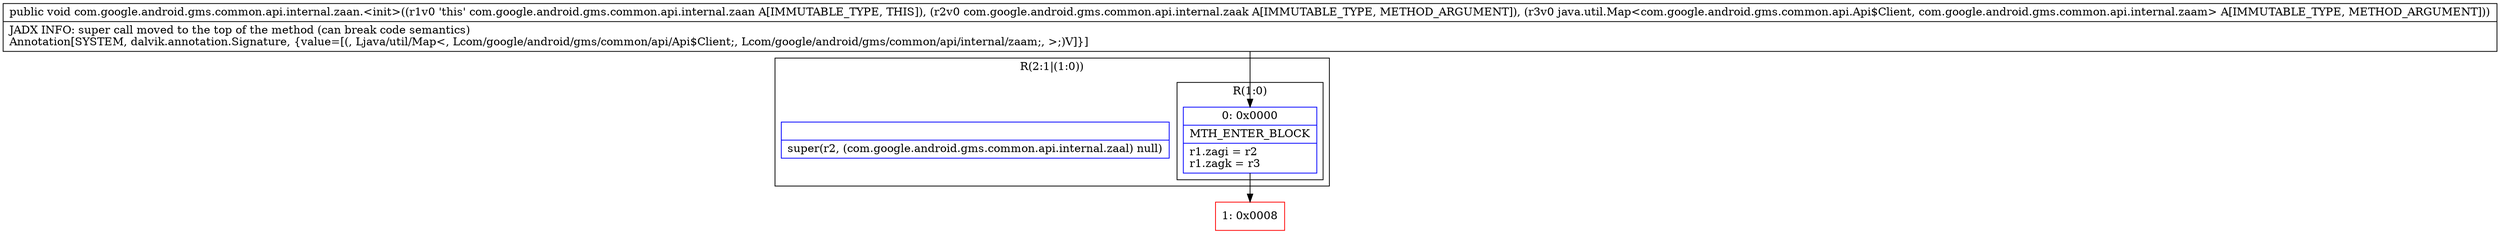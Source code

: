 digraph "CFG forcom.google.android.gms.common.api.internal.zaan.\<init\>(Lcom\/google\/android\/gms\/common\/api\/internal\/zaak;Ljava\/util\/Map;)V" {
subgraph cluster_Region_2087673107 {
label = "R(2:1|(1:0))";
node [shape=record,color=blue];
Node_InsnContainer_752095530 [shape=record,label="{|super(r2, (com.google.android.gms.common.api.internal.zaal) null)\l}"];
subgraph cluster_Region_1300400309 {
label = "R(1:0)";
node [shape=record,color=blue];
Node_0 [shape=record,label="{0\:\ 0x0000|MTH_ENTER_BLOCK\l|r1.zagi = r2\lr1.zagk = r3\l}"];
}
}
Node_1 [shape=record,color=red,label="{1\:\ 0x0008}"];
MethodNode[shape=record,label="{public void com.google.android.gms.common.api.internal.zaan.\<init\>((r1v0 'this' com.google.android.gms.common.api.internal.zaan A[IMMUTABLE_TYPE, THIS]), (r2v0 com.google.android.gms.common.api.internal.zaak A[IMMUTABLE_TYPE, METHOD_ARGUMENT]), (r3v0 java.util.Map\<com.google.android.gms.common.api.Api$Client, com.google.android.gms.common.api.internal.zaam\> A[IMMUTABLE_TYPE, METHOD_ARGUMENT]))  | JADX INFO: super call moved to the top of the method (can break code semantics)\lAnnotation[SYSTEM, dalvik.annotation.Signature, \{value=[(, Ljava\/util\/Map\<, Lcom\/google\/android\/gms\/common\/api\/Api$Client;, Lcom\/google\/android\/gms\/common\/api\/internal\/zaam;, \>;)V]\}]\l}"];
MethodNode -> Node_0;
Node_0 -> Node_1;
}

